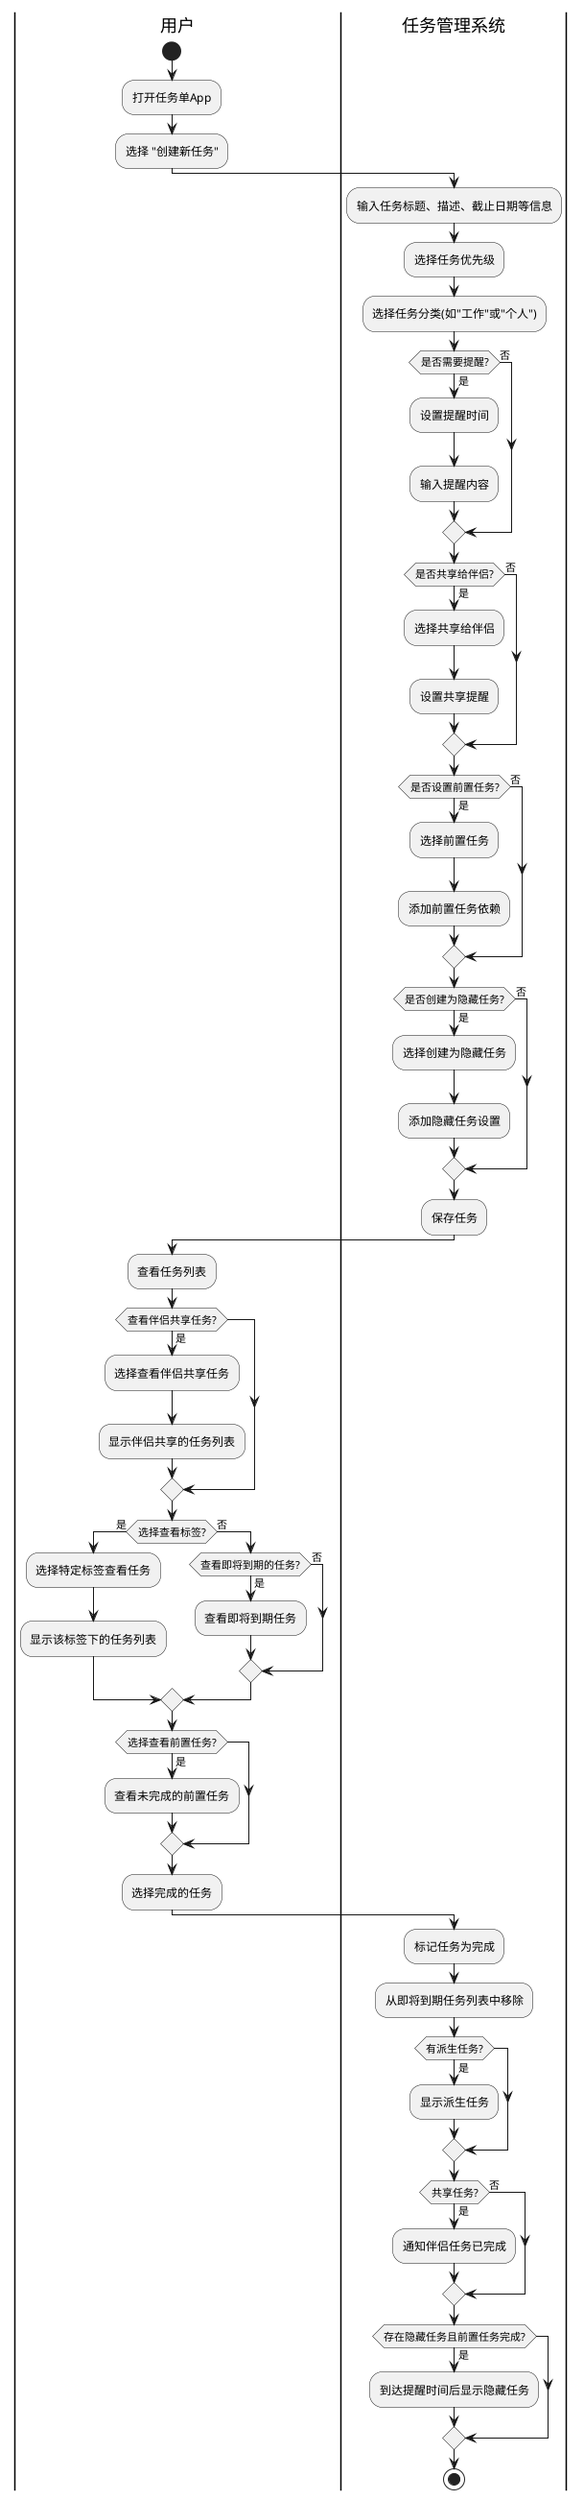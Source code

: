@startuml
|用户|
start
:打开任务单App;

:选择 "创建新任务";

|任务管理系统|
:输入任务标题、描述、截止日期等信息;
:选择任务优先级;
:选择任务分类(如"工作"或"个人");

if (是否需要提醒?) then (是)
    :设置提醒时间;
    :输入提醒内容;
else (否)
endif

if (是否共享给伴侣?) then (是)
    :选择共享给伴侣;
    :设置共享提醒;
else (否)
endif

if (是否设置前置任务?) then (是)
    :选择前置任务;
    :添加前置任务依赖;
else (否)
endif

if (是否创建为隐藏任务?) then (是)
    :选择创建为隐藏任务;
    :添加隐藏任务设置;
else (否)
endif

:保存任务;

|用户|
:查看任务列表;

if (查看伴侣共享任务?) then (是)
    :选择查看伴侣共享任务;
    :显示伴侣共享的任务列表;
endif

if (选择查看标签?) then (是)
    :选择特定标签查看任务;
    :显示该标签下的任务列表;
else (否)
    if (查看即将到期的任务?) then (是)
        :查看即将到期任务;
    else (否)
    endif
endif

if (选择查看前置任务?) then (是)
    :查看未完成的前置任务;
endif

:选择完成的任务;

|任务管理系统|
:标记任务为完成;
:从即将到期任务列表中移除;

if (有派生任务?) then (是)
    :显示派生任务;
endif

if (共享任务?) then (是)
    :通知伴侣任务已完成;
else (否)
endif

if (存在隐藏任务且前置任务完成?) then (是)
    :到达提醒时间后显示隐藏任务;
endif

stop
@enduml
